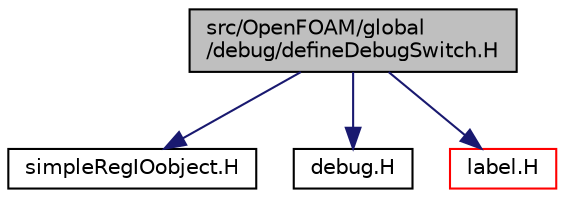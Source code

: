 digraph "src/OpenFOAM/global/debug/defineDebugSwitch.H"
{
  bgcolor="transparent";
  edge [fontname="Helvetica",fontsize="10",labelfontname="Helvetica",labelfontsize="10"];
  node [fontname="Helvetica",fontsize="10",shape=record];
  Node1 [label="src/OpenFOAM/global\l/debug/defineDebugSwitch.H",height=0.2,width=0.4,color="black", fillcolor="grey75", style="filled", fontcolor="black"];
  Node1 -> Node2 [color="midnightblue",fontsize="10",style="solid",fontname="Helvetica"];
  Node2 [label="simpleRegIOobject.H",height=0.2,width=0.4,color="black",URL="$a08298.html"];
  Node1 -> Node3 [color="midnightblue",fontsize="10",style="solid",fontname="Helvetica"];
  Node3 [label="debug.H",height=0.2,width=0.4,color="black",URL="$a08294.html"];
  Node1 -> Node4 [color="midnightblue",fontsize="10",style="solid",fontname="Helvetica"];
  Node4 [label="label.H",height=0.2,width=0.4,color="red",URL="$a09011.html"];
}
